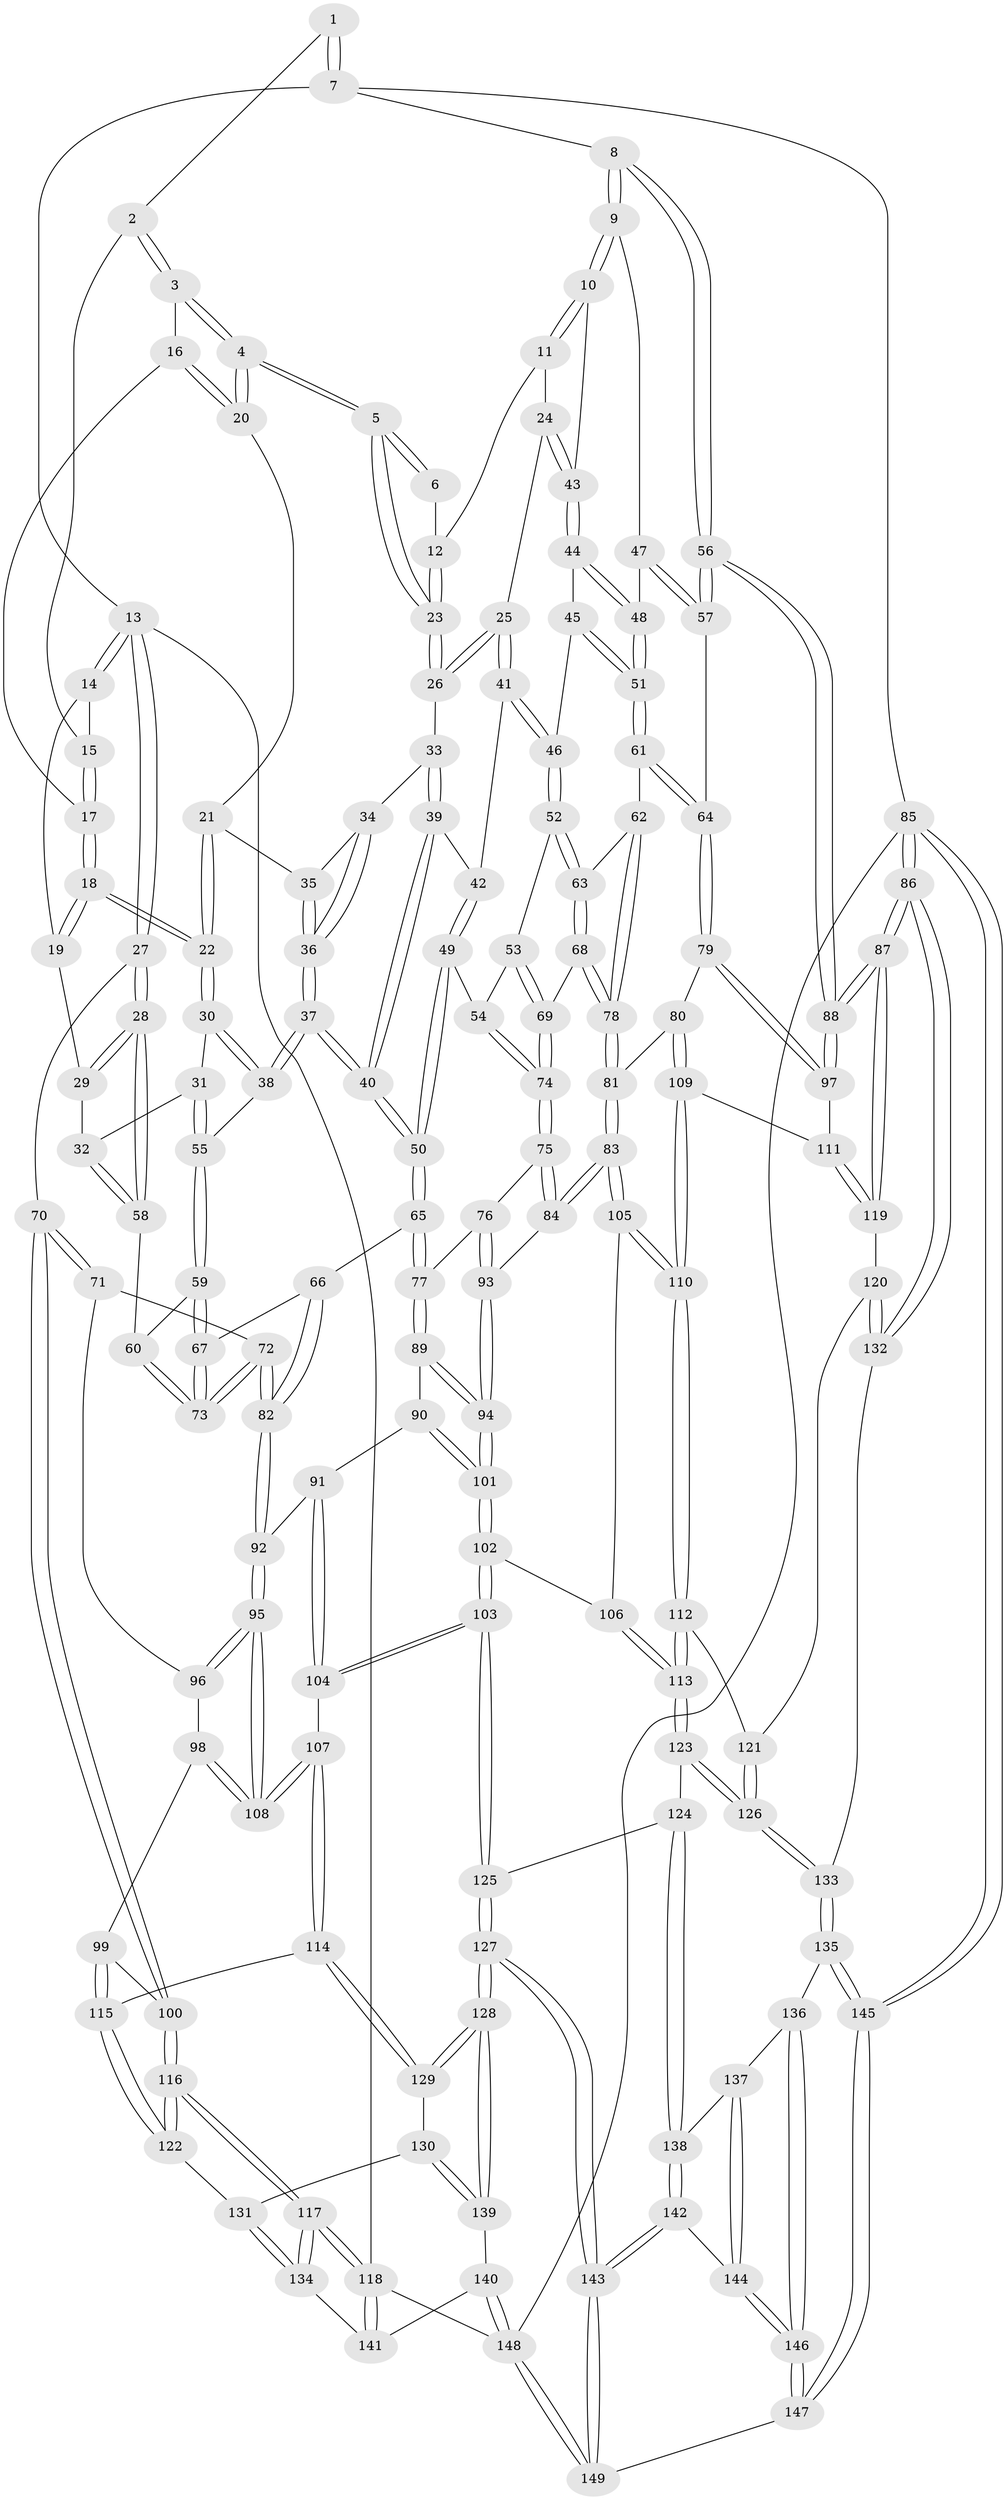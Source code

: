 // coarse degree distribution, {4: 0.45652173913043476, 3: 0.13043478260869565, 5: 0.32608695652173914, 6: 0.08695652173913043}
// Generated by graph-tools (version 1.1) at 2025/24/03/03/25 07:24:32]
// undirected, 149 vertices, 369 edges
graph export_dot {
graph [start="1"]
  node [color=gray90,style=filled];
  1 [pos="+0.8470188811575594+0"];
  2 [pos="+0.5632586276122236+0"];
  3 [pos="+0.5611523410929137+0.01826772099509492"];
  4 [pos="+0.5740099258439142+0.0777862100611114"];
  5 [pos="+0.5814064086253146+0.08613114696036098"];
  6 [pos="+0.7204413196681348+0"];
  7 [pos="+1+0"];
  8 [pos="+1+0"];
  9 [pos="+0.9465530237682237+0.08477157868950738"];
  10 [pos="+0.8648290342741107+0.10942251006536734"];
  11 [pos="+0.7570915568387615+0.0988604688152782"];
  12 [pos="+0.7188415826734902+0.0815053516270148"];
  13 [pos="+0+0"];
  14 [pos="+0.23854932894753442+0"];
  15 [pos="+0.24677516157698107+0"];
  16 [pos="+0.4094923382557139+0.03147314192180937"];
  17 [pos="+0.36315190609842174+0.016904876965239055"];
  18 [pos="+0.3496457806844726+0.13717676332026388"];
  19 [pos="+0.1803560149748431+0.07383283587435985"];
  20 [pos="+0.47348043194595674+0.11116001117454052"];
  21 [pos="+0.4346758151171314+0.13810183361943498"];
  22 [pos="+0.35680738542143886+0.15179634241834788"];
  23 [pos="+0.5821757736902372+0.08725308820936015"];
  24 [pos="+0.6793811230357976+0.19162078413265693"];
  25 [pos="+0.6563081863110413+0.1935641359240226"];
  26 [pos="+0.5887775990364478+0.12459913542281172"];
  27 [pos="+0+0.24842430609441424"];
  28 [pos="+0+0.22067252340390117"];
  29 [pos="+0.17864444210959388+0.07618134352577242"];
  30 [pos="+0.35395806717070893+0.1639743830902851"];
  31 [pos="+0.2540022958422126+0.2517057160111542"];
  32 [pos="+0.23975587020910716+0.25407657184220483"];
  33 [pos="+0.5606994640657178+0.17222819969834263"];
  34 [pos="+0.5102835808503814+0.19562457128506922"];
  35 [pos="+0.46434917841438117+0.1826595301354741"];
  36 [pos="+0.4518948025537482+0.28807888601896553"];
  37 [pos="+0.44731794512610884+0.3002091646556521"];
  38 [pos="+0.43707326259912+0.29592691774923635"];
  39 [pos="+0.5537503606739581+0.25232052561718643"];
  40 [pos="+0.4676939922408426+0.3205806068800131"];
  41 [pos="+0.6486708866247238+0.2767348384368218"];
  42 [pos="+0.6181166233768491+0.28096849447157735"];
  43 [pos="+0.7568795295599254+0.21468171483903664"];
  44 [pos="+0.7586189773801069+0.25390985369968716"];
  45 [pos="+0.7060537029128956+0.2929305700746988"];
  46 [pos="+0.6696825107198602+0.3005849391977539"];
  47 [pos="+0.9065987600263171+0.2501241727231075"];
  48 [pos="+0.8221395696362794+0.30871120825923515"];
  49 [pos="+0.538966733360715+0.3706532484860135"];
  50 [pos="+0.48906717526420185+0.3780905512218301"];
  51 [pos="+0.8022997829014972+0.37163657680914913"];
  52 [pos="+0.6682052801121232+0.33825465369398516"];
  53 [pos="+0.6107011344973089+0.37093268312864824"];
  54 [pos="+0.5596252141230904+0.3747103732436805"];
  55 [pos="+0.34159669385395547+0.3197030551440345"];
  56 [pos="+1+0.42205442909911"];
  57 [pos="+0.9846541179753415+0.4047288974351729"];
  58 [pos="+0.22420184140809285+0.2662903613889129"];
  59 [pos="+0.3262301159148947+0.3689977208618374"];
  60 [pos="+0.2149795794772837+0.3484875477682302"];
  61 [pos="+0.8022636943581808+0.3722245442811162"];
  62 [pos="+0.7607775049445359+0.3906874967051621"];
  63 [pos="+0.6921542205254365+0.3738703755601011"];
  64 [pos="+0.8912969475997494+0.4577767280947421"];
  65 [pos="+0.47577276587371053+0.42156952851018614"];
  66 [pos="+0.3342463516911507+0.41817570986999225"];
  67 [pos="+0.33311696401586754+0.41700235831835203"];
  68 [pos="+0.6588646232688545+0.4391576513927313"];
  69 [pos="+0.6537231206727425+0.43909874204045324"];
  70 [pos="+0+0.3921296938727719"];
  71 [pos="+0.14814357537098502+0.4402636682474143"];
  72 [pos="+0.18017971331793875+0.42611371398090453"];
  73 [pos="+0.183075563419339+0.4231297061322655"];
  74 [pos="+0.6270107739497057+0.44878478417764855"];
  75 [pos="+0.6138653429655891+0.4621893636169499"];
  76 [pos="+0.49216975896597887+0.43989724176290435"];
  77 [pos="+0.47741625601572657+0.4312916351887583"];
  78 [pos="+0.7182819744811383+0.49894656213019034"];
  79 [pos="+0.8805674479508739+0.4882832137472762"];
  80 [pos="+0.8398111771045624+0.5420554960604991"];
  81 [pos="+0.7206105101285227+0.5083256999566678"];
  82 [pos="+0.3164696435522279+0.5351968031136245"];
  83 [pos="+0.650896583649638+0.5760535941244881"];
  84 [pos="+0.6075525589319568+0.531834989975146"];
  85 [pos="+1+1"];
  86 [pos="+1+1"];
  87 [pos="+1+0.7648680893193536"];
  88 [pos="+1+0.6780770962057506"];
  89 [pos="+0.47060642804648484+0.45054079362282434"];
  90 [pos="+0.4373974293988305+0.49942467062493"];
  91 [pos="+0.4209580370651074+0.5140725625176821"];
  92 [pos="+0.3165885988508391+0.535537088088378"];
  93 [pos="+0.5795813227931286+0.5253070804593211"];
  94 [pos="+0.5232868263119022+0.5637734796995212"];
  95 [pos="+0.2938043891877969+0.6031518092790839"];
  96 [pos="+0.16281840374403114+0.49794470306474264"];
  97 [pos="+1+0.631524401683549"];
  98 [pos="+0.14904291162066585+0.6025097731228266"];
  99 [pos="+0.126237986381935+0.6154882456061027"];
  100 [pos="+0+0.4340205464112316"];
  101 [pos="+0.510480206618479+0.6183255657067754"];
  102 [pos="+0.5111871768243083+0.6788760559790676"];
  103 [pos="+0.48273204650681045+0.7256058351172036"];
  104 [pos="+0.4375170573373886+0.6942782010239845"];
  105 [pos="+0.650260821554701+0.5816743395880225"];
  106 [pos="+0.6492012636578853+0.5852571497149573"];
  107 [pos="+0.29443225867831424+0.6423912630650453"];
  108 [pos="+0.29176834228064236+0.6357776329116146"];
  109 [pos="+0.8438280464750846+0.6223293681651745"];
  110 [pos="+0.8415733053315448+0.6263774026531945"];
  111 [pos="+0.9133538007922491+0.6310460325955196"];
  112 [pos="+0.8231212289867027+0.6750819348959066"];
  113 [pos="+0.7255168881520796+0.7184726341954748"];
  114 [pos="+0.22692352831447807+0.7470522546126991"];
  115 [pos="+0.10264628452047232+0.7076056483881658"];
  116 [pos="+0+0.7025058973148306"];
  117 [pos="+0+0.8596653262745587"];
  118 [pos="+0+1"];
  119 [pos="+0.966272915785944+0.7684522600906541"];
  120 [pos="+0.953278579379857+0.7697385623571044"];
  121 [pos="+0.8688956968624019+0.7380039108183836"];
  122 [pos="+0.03420937901714929+0.7403139740589993"];
  123 [pos="+0.7097744862526404+0.7439952218049729"];
  124 [pos="+0.6273143751690787+0.7868692826715925"];
  125 [pos="+0.4900810839596468+0.752388977632388"];
  126 [pos="+0.8122975192734425+0.87289736531144"];
  127 [pos="+0.3976924323115113+0.9320098101446889"];
  128 [pos="+0.3735498536898516+0.9208249997611271"];
  129 [pos="+0.23009307432528012+0.7682830209772581"];
  130 [pos="+0.1597162500985661+0.8413654830594325"];
  131 [pos="+0.050772509284309014+0.7671191347425126"];
  132 [pos="+0.8741389884757713+0.8939801892737139"];
  133 [pos="+0.8159060579490685+0.8901000783938982"];
  134 [pos="+0.0821113435976772+0.9307190801193673"];
  135 [pos="+0.8081833986020622+0.8989210229992045"];
  136 [pos="+0.7860168642555424+0.9072390714786487"];
  137 [pos="+0.7419997614483868+0.9153678023210634"];
  138 [pos="+0.6593530395873126+0.8925492760608376"];
  139 [pos="+0.14023027782563902+0.9294778024889824"];
  140 [pos="+0.1157600637726482+0.948733430003067"];
  141 [pos="+0.08658048515740202+0.9334381354847124"];
  142 [pos="+0.6369866199877672+0.9249514951684472"];
  143 [pos="+0.4371499505397631+1"];
  144 [pos="+0.7031787451518312+1"];
  145 [pos="+0.9034293968766992+1"];
  146 [pos="+0.7084085237648269+1"];
  147 [pos="+0.7058769990056993+1"];
  148 [pos="+0.1356933134436417+1"];
  149 [pos="+0.43714748547165244+1"];
  1 -- 2;
  1 -- 7;
  1 -- 7;
  2 -- 3;
  2 -- 3;
  2 -- 15;
  3 -- 4;
  3 -- 4;
  3 -- 16;
  4 -- 5;
  4 -- 5;
  4 -- 20;
  4 -- 20;
  5 -- 6;
  5 -- 6;
  5 -- 23;
  5 -- 23;
  6 -- 12;
  7 -- 8;
  7 -- 13;
  7 -- 85;
  8 -- 9;
  8 -- 9;
  8 -- 56;
  8 -- 56;
  9 -- 10;
  9 -- 10;
  9 -- 47;
  10 -- 11;
  10 -- 11;
  10 -- 43;
  11 -- 12;
  11 -- 24;
  12 -- 23;
  12 -- 23;
  13 -- 14;
  13 -- 14;
  13 -- 27;
  13 -- 27;
  13 -- 118;
  14 -- 15;
  14 -- 19;
  15 -- 17;
  15 -- 17;
  16 -- 17;
  16 -- 20;
  16 -- 20;
  17 -- 18;
  17 -- 18;
  18 -- 19;
  18 -- 19;
  18 -- 22;
  18 -- 22;
  19 -- 29;
  20 -- 21;
  21 -- 22;
  21 -- 22;
  21 -- 35;
  22 -- 30;
  22 -- 30;
  23 -- 26;
  23 -- 26;
  24 -- 25;
  24 -- 43;
  24 -- 43;
  25 -- 26;
  25 -- 26;
  25 -- 41;
  25 -- 41;
  26 -- 33;
  27 -- 28;
  27 -- 28;
  27 -- 70;
  28 -- 29;
  28 -- 29;
  28 -- 58;
  28 -- 58;
  29 -- 32;
  30 -- 31;
  30 -- 38;
  30 -- 38;
  31 -- 32;
  31 -- 55;
  31 -- 55;
  32 -- 58;
  32 -- 58;
  33 -- 34;
  33 -- 39;
  33 -- 39;
  34 -- 35;
  34 -- 36;
  34 -- 36;
  35 -- 36;
  35 -- 36;
  36 -- 37;
  36 -- 37;
  37 -- 38;
  37 -- 38;
  37 -- 40;
  37 -- 40;
  38 -- 55;
  39 -- 40;
  39 -- 40;
  39 -- 42;
  40 -- 50;
  40 -- 50;
  41 -- 42;
  41 -- 46;
  41 -- 46;
  42 -- 49;
  42 -- 49;
  43 -- 44;
  43 -- 44;
  44 -- 45;
  44 -- 48;
  44 -- 48;
  45 -- 46;
  45 -- 51;
  45 -- 51;
  46 -- 52;
  46 -- 52;
  47 -- 48;
  47 -- 57;
  47 -- 57;
  48 -- 51;
  48 -- 51;
  49 -- 50;
  49 -- 50;
  49 -- 54;
  50 -- 65;
  50 -- 65;
  51 -- 61;
  51 -- 61;
  52 -- 53;
  52 -- 63;
  52 -- 63;
  53 -- 54;
  53 -- 69;
  53 -- 69;
  54 -- 74;
  54 -- 74;
  55 -- 59;
  55 -- 59;
  56 -- 57;
  56 -- 57;
  56 -- 88;
  56 -- 88;
  57 -- 64;
  58 -- 60;
  59 -- 60;
  59 -- 67;
  59 -- 67;
  60 -- 73;
  60 -- 73;
  61 -- 62;
  61 -- 64;
  61 -- 64;
  62 -- 63;
  62 -- 78;
  62 -- 78;
  63 -- 68;
  63 -- 68;
  64 -- 79;
  64 -- 79;
  65 -- 66;
  65 -- 77;
  65 -- 77;
  66 -- 67;
  66 -- 82;
  66 -- 82;
  67 -- 73;
  67 -- 73;
  68 -- 69;
  68 -- 78;
  68 -- 78;
  69 -- 74;
  69 -- 74;
  70 -- 71;
  70 -- 71;
  70 -- 100;
  70 -- 100;
  71 -- 72;
  71 -- 96;
  72 -- 73;
  72 -- 73;
  72 -- 82;
  72 -- 82;
  74 -- 75;
  74 -- 75;
  75 -- 76;
  75 -- 84;
  75 -- 84;
  76 -- 77;
  76 -- 93;
  76 -- 93;
  77 -- 89;
  77 -- 89;
  78 -- 81;
  78 -- 81;
  79 -- 80;
  79 -- 97;
  79 -- 97;
  80 -- 81;
  80 -- 109;
  80 -- 109;
  81 -- 83;
  81 -- 83;
  82 -- 92;
  82 -- 92;
  83 -- 84;
  83 -- 84;
  83 -- 105;
  83 -- 105;
  84 -- 93;
  85 -- 86;
  85 -- 86;
  85 -- 145;
  85 -- 145;
  85 -- 148;
  86 -- 87;
  86 -- 87;
  86 -- 132;
  86 -- 132;
  87 -- 88;
  87 -- 88;
  87 -- 119;
  87 -- 119;
  88 -- 97;
  88 -- 97;
  89 -- 90;
  89 -- 94;
  89 -- 94;
  90 -- 91;
  90 -- 101;
  90 -- 101;
  91 -- 92;
  91 -- 104;
  91 -- 104;
  92 -- 95;
  92 -- 95;
  93 -- 94;
  93 -- 94;
  94 -- 101;
  94 -- 101;
  95 -- 96;
  95 -- 96;
  95 -- 108;
  95 -- 108;
  96 -- 98;
  97 -- 111;
  98 -- 99;
  98 -- 108;
  98 -- 108;
  99 -- 100;
  99 -- 115;
  99 -- 115;
  100 -- 116;
  100 -- 116;
  101 -- 102;
  101 -- 102;
  102 -- 103;
  102 -- 103;
  102 -- 106;
  103 -- 104;
  103 -- 104;
  103 -- 125;
  103 -- 125;
  104 -- 107;
  105 -- 106;
  105 -- 110;
  105 -- 110;
  106 -- 113;
  106 -- 113;
  107 -- 108;
  107 -- 108;
  107 -- 114;
  107 -- 114;
  109 -- 110;
  109 -- 110;
  109 -- 111;
  110 -- 112;
  110 -- 112;
  111 -- 119;
  111 -- 119;
  112 -- 113;
  112 -- 113;
  112 -- 121;
  113 -- 123;
  113 -- 123;
  114 -- 115;
  114 -- 129;
  114 -- 129;
  115 -- 122;
  115 -- 122;
  116 -- 117;
  116 -- 117;
  116 -- 122;
  116 -- 122;
  117 -- 118;
  117 -- 118;
  117 -- 134;
  117 -- 134;
  118 -- 141;
  118 -- 141;
  118 -- 148;
  119 -- 120;
  120 -- 121;
  120 -- 132;
  120 -- 132;
  121 -- 126;
  121 -- 126;
  122 -- 131;
  123 -- 124;
  123 -- 126;
  123 -- 126;
  124 -- 125;
  124 -- 138;
  124 -- 138;
  125 -- 127;
  125 -- 127;
  126 -- 133;
  126 -- 133;
  127 -- 128;
  127 -- 128;
  127 -- 143;
  127 -- 143;
  128 -- 129;
  128 -- 129;
  128 -- 139;
  128 -- 139;
  129 -- 130;
  130 -- 131;
  130 -- 139;
  130 -- 139;
  131 -- 134;
  131 -- 134;
  132 -- 133;
  133 -- 135;
  133 -- 135;
  134 -- 141;
  135 -- 136;
  135 -- 145;
  135 -- 145;
  136 -- 137;
  136 -- 146;
  136 -- 146;
  137 -- 138;
  137 -- 144;
  137 -- 144;
  138 -- 142;
  138 -- 142;
  139 -- 140;
  140 -- 141;
  140 -- 148;
  140 -- 148;
  142 -- 143;
  142 -- 143;
  142 -- 144;
  143 -- 149;
  143 -- 149;
  144 -- 146;
  144 -- 146;
  145 -- 147;
  145 -- 147;
  146 -- 147;
  146 -- 147;
  147 -- 149;
  148 -- 149;
  148 -- 149;
}
